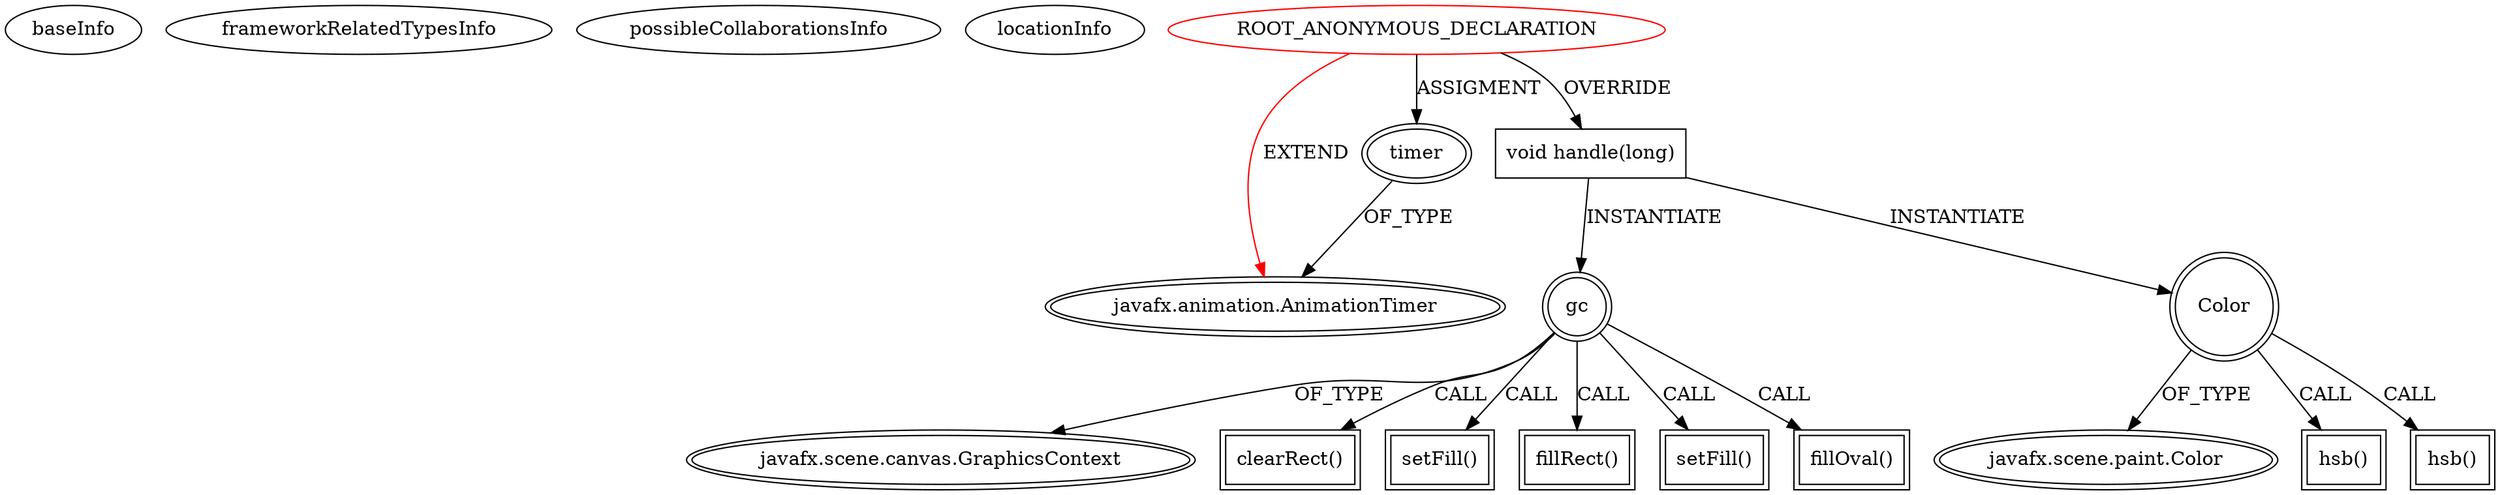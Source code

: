 digraph {
baseInfo[graphId=3759,category="extension_graph",isAnonymous=true,possibleRelation=false]
frameworkRelatedTypesInfo[0="javafx.animation.AnimationTimer"]
possibleCollaborationsInfo[]
locationInfo[projectName="nielsmaneschijn-8bit",filePath="/nielsmaneschijn-8bit/8bit-master/src/net/maneschijn/bleep/ui/VU.java",contextSignature="void VU(java.lang.Object,boolean)",graphId="3759"]
0[label="ROOT_ANONYMOUS_DECLARATION",vertexType="ROOT_ANONYMOUS_DECLARATION",isFrameworkType=false,color=red]
1[label="javafx.animation.AnimationTimer",vertexType="FRAMEWORK_CLASS_TYPE",isFrameworkType=true,peripheries=2]
2[label="timer",vertexType="OUTSIDE_VARIABLE_EXPRESION",isFrameworkType=true,peripheries=2]
4[label="void handle(long)",vertexType="OVERRIDING_METHOD_DECLARATION",isFrameworkType=false,shape=box]
5[label="gc",vertexType="VARIABLE_EXPRESION",isFrameworkType=true,peripheries=2,shape=circle]
7[label="javafx.scene.canvas.GraphicsContext",vertexType="FRAMEWORK_CLASS_TYPE",isFrameworkType=true,peripheries=2]
6[label="clearRect()",vertexType="INSIDE_CALL",isFrameworkType=true,peripheries=2,shape=box]
9[label="setFill()",vertexType="INSIDE_CALL",isFrameworkType=true,peripheries=2,shape=box]
10[label="Color",vertexType="VARIABLE_EXPRESION",isFrameworkType=true,peripheries=2,shape=circle]
12[label="javafx.scene.paint.Color",vertexType="FRAMEWORK_CLASS_TYPE",isFrameworkType=true,peripheries=2]
11[label="hsb()",vertexType="INSIDE_CALL",isFrameworkType=true,peripheries=2,shape=box]
14[label="fillRect()",vertexType="INSIDE_CALL",isFrameworkType=true,peripheries=2,shape=box]
16[label="setFill()",vertexType="INSIDE_CALL",isFrameworkType=true,peripheries=2,shape=box]
18[label="hsb()",vertexType="INSIDE_CALL",isFrameworkType=true,peripheries=2,shape=box]
20[label="fillOval()",vertexType="INSIDE_CALL",isFrameworkType=true,peripheries=2,shape=box]
0->1[label="EXTEND",color=red]
0->2[label="ASSIGMENT"]
2->1[label="OF_TYPE"]
0->4[label="OVERRIDE"]
4->5[label="INSTANTIATE"]
5->7[label="OF_TYPE"]
5->6[label="CALL"]
5->9[label="CALL"]
4->10[label="INSTANTIATE"]
10->12[label="OF_TYPE"]
10->11[label="CALL"]
5->14[label="CALL"]
5->16[label="CALL"]
10->18[label="CALL"]
5->20[label="CALL"]
}
